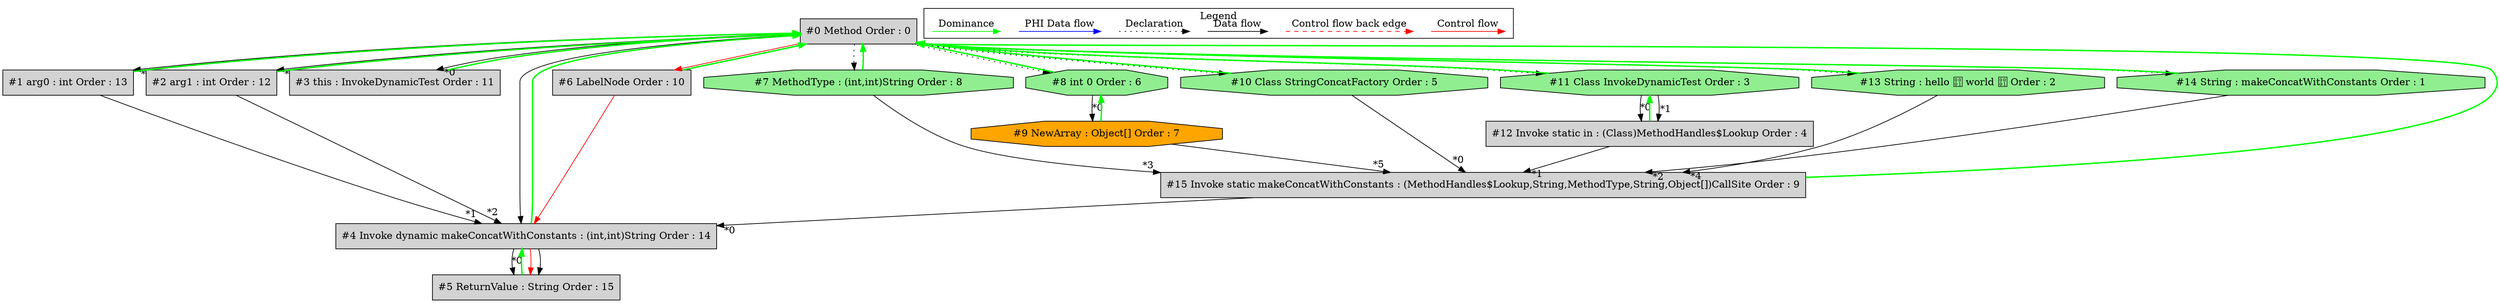 digraph debugoutput {
 node0[label="#0 Method Order : 0",shape=box, fillcolor=lightgrey, style=filled];
 node1[label="#1 arg0 : int Order : 13",shape=box, fillcolor=lightgrey, style=filled];
 node1 -> node0[dir="forward" color="green" penwidth="2"];
 node0 -> node1[headlabel="*0", labeldistance=2];
 node2[label="#2 arg1 : int Order : 12",shape=box, fillcolor=lightgrey, style=filled];
 node2 -> node0[dir="forward" color="green" penwidth="2"];
 node0 -> node2[headlabel="*0", labeldistance=2];
 node3[label="#3 this : InvokeDynamicTest Order : 11",shape=box, fillcolor=lightgrey, style=filled];
 node3 -> node0[dir="forward" color="green" penwidth="2"];
 node0 -> node3[headlabel="*0", labeldistance=2];
 node4[label="#4 Invoke dynamic makeConcatWithConstants : (int,int)String Order : 14",shape=box, fillcolor=lightgrey, style=filled];
 node4 -> node0[dir="forward" color="green" penwidth="2"];
 node15 -> node4[headlabel="*0", labeldistance=2];
 node1 -> node4[headlabel="*1", labeldistance=2];
 node2 -> node4[headlabel="*2", labeldistance=2];
 node0 -> node4;
 node6 -> node4[labeldistance=2, color=red, fontcolor=red];
 node5[label="#5 ReturnValue : String Order : 15",shape=box, fillcolor=lightgrey, style=filled];
 node5 -> node4[dir="forward" color="green" penwidth="2"];
 node4 -> node5[headlabel="*0", labeldistance=2];
 node4 -> node5[labeldistance=2, color=red, fontcolor=red];
 node4 -> node5;
 node6[label="#6 LabelNode Order : 10",shape=box, fillcolor=lightgrey, style=filled];
 node6 -> node0[dir="forward" color="green" penwidth="2"];
 node0 -> node6[labeldistance=2, color=red, fontcolor=red];
 node7[label="#7 MethodType : (int,int)String Order : 8",shape=octagon, fillcolor=lightgreen, style=filled];
 node7 -> node0[dir="forward" color="green" penwidth="2"];
 node0 -> node7[style=dotted];
 node8[label="#8 int 0 Order : 6",shape=octagon, fillcolor=lightgreen, style=filled];
 node8 -> node0[dir="forward" color="green" penwidth="2"];
 node0 -> node8[style=dotted];
 node9[label="#9 NewArray : Object[] Order : 7",shape=octagon, fillcolor=orange, style=filled];
 node9 -> node8[dir="forward" color="green" penwidth="2"];
 node8 -> node9[headlabel="*0", labeldistance=2];
 node10[label="#10 Class StringConcatFactory Order : 5",shape=octagon, fillcolor=lightgreen, style=filled];
 node10 -> node0[dir="forward" color="green" penwidth="2"];
 node0 -> node10[style=dotted];
 node11[label="#11 Class InvokeDynamicTest Order : 3",shape=octagon, fillcolor=lightgreen, style=filled];
 node11 -> node0[dir="forward" color="green" penwidth="2"];
 node0 -> node11[style=dotted];
 node12[label="#12 Invoke static in : (Class)MethodHandles$Lookup Order : 4",shape=box, fillcolor=lightgrey, style=filled];
 node12 -> node11[dir="forward" color="green" penwidth="2"];
 node11 -> node12[headlabel="*0", labeldistance=2];
 node11 -> node12[headlabel="*1", labeldistance=2];
 node13[label="#13 String : hello  world  Order : 2",shape=octagon, fillcolor=lightgreen, style=filled];
 node13 -> node0[dir="forward" color="green" penwidth="2"];
 node0 -> node13[style=dotted];
 node14[label="#14 String : makeConcatWithConstants Order : 1",shape=octagon, fillcolor=lightgreen, style=filled];
 node14 -> node0[dir="forward" color="green" penwidth="2"];
 node0 -> node14[style=dotted];
 node15[label="#15 Invoke static makeConcatWithConstants : (MethodHandles$Lookup,String,MethodType,String,Object[])CallSite Order : 9",shape=box, fillcolor=lightgrey, style=filled];
 node15 -> node0[dir="forward" color="green" penwidth="2"];
 node10 -> node15[headlabel="*0", labeldistance=2];
 node12 -> node15[headlabel="*1", labeldistance=2];
 node14 -> node15[headlabel="*2", labeldistance=2];
 node7 -> node15[headlabel="*3", labeldistance=2];
 node13 -> node15[headlabel="*4", labeldistance=2];
 node9 -> node15[headlabel="*5", labeldistance=2];
 subgraph cluster_000 {
  label = "Legend";
  node [shape=point]
  {
   rank=same;
   c0 [style = invis];
   c1 [style = invis];
   c2 [style = invis];
   c3 [style = invis];
   d0 [style = invis];
   d1 [style = invis];
   d2 [style = invis];
   d3 [style = invis];
   d4 [style = invis];
   d5 [style = invis];
   d6 [style = invis];
   d7 [style = invis];
  }
  c0 -> c1 [label="Control flow", style=solid, color=red]
  c2 -> c3 [label="Control flow back edge", style=dashed, color=red]
  d0 -> d1 [label="Data flow"]
  d2 -> d3 [label="Declaration", style=dotted]
  d4 -> d5 [label="PHI Data flow", color=blue]
  d6 -> d7 [label="Dominance", color=green]
 }

}

